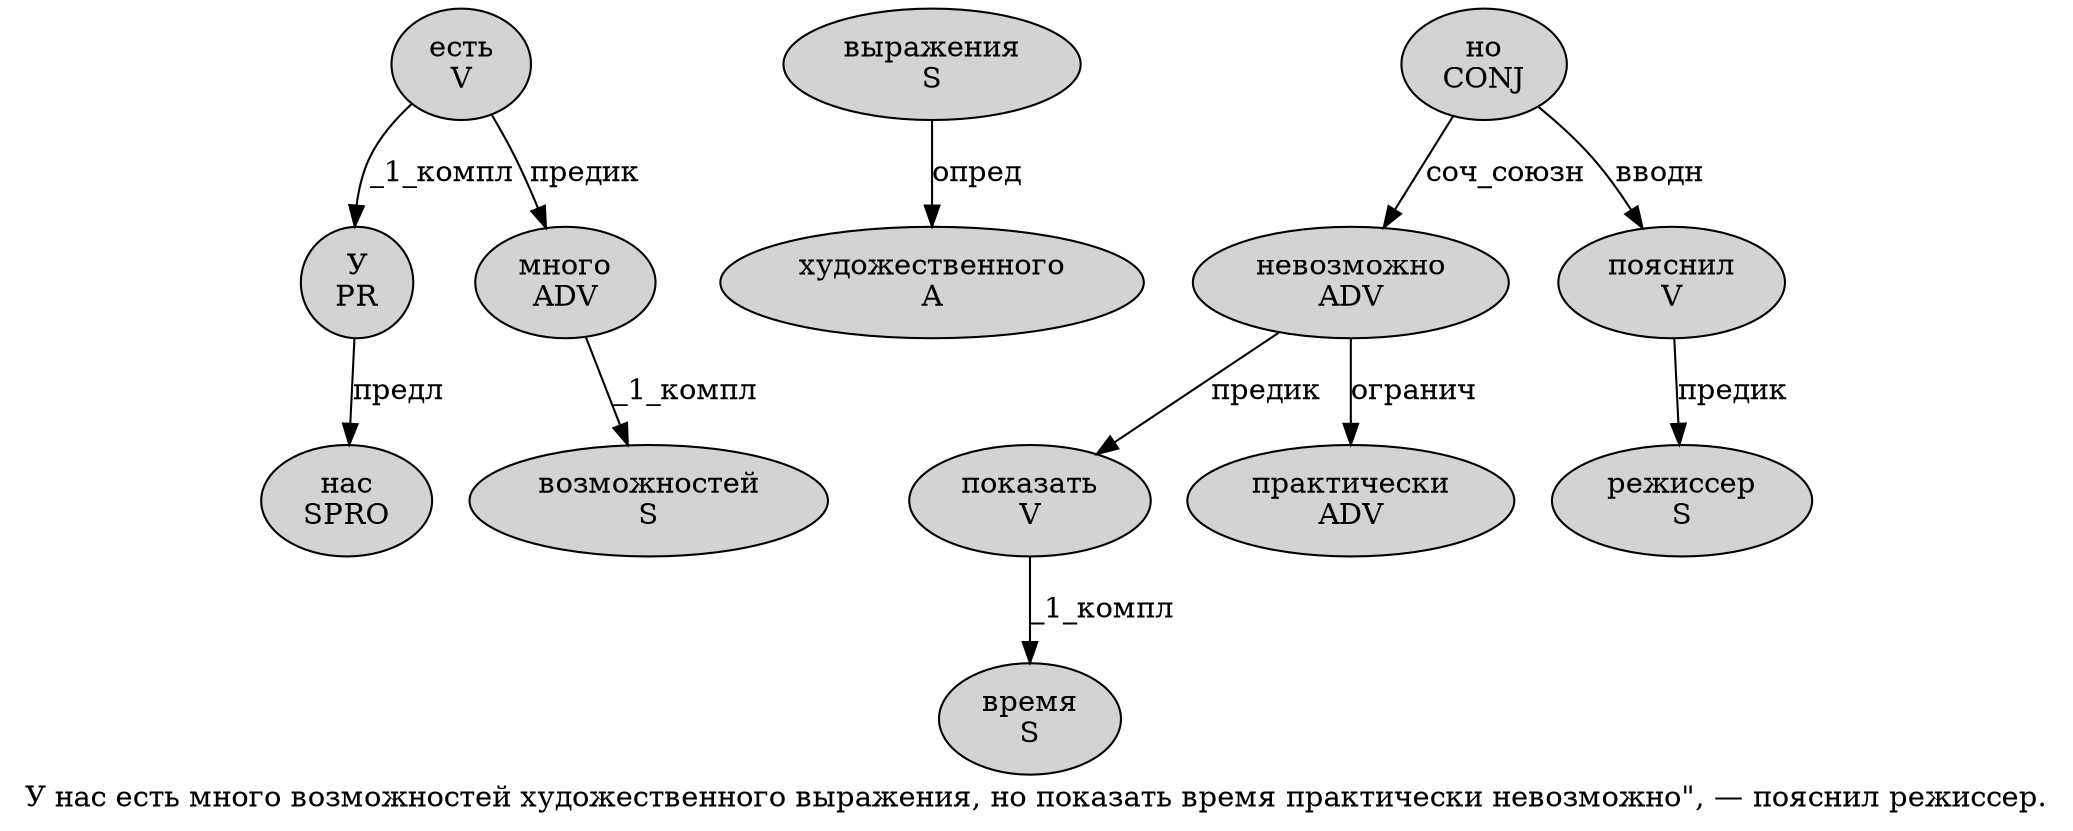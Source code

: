 digraph SENTENCE_1731 {
	graph [label="У нас есть много возможностей художественного выражения, но показать время практически невозможно\", — пояснил режиссер."]
	node [style=filled]
		0 [label="У
PR" color="" fillcolor=lightgray penwidth=1 shape=ellipse]
		1 [label="нас
SPRO" color="" fillcolor=lightgray penwidth=1 shape=ellipse]
		2 [label="есть
V" color="" fillcolor=lightgray penwidth=1 shape=ellipse]
		3 [label="много
ADV" color="" fillcolor=lightgray penwidth=1 shape=ellipse]
		4 [label="возможностей
S" color="" fillcolor=lightgray penwidth=1 shape=ellipse]
		5 [label="художественного
A" color="" fillcolor=lightgray penwidth=1 shape=ellipse]
		6 [label="выражения
S" color="" fillcolor=lightgray penwidth=1 shape=ellipse]
		8 [label="но
CONJ" color="" fillcolor=lightgray penwidth=1 shape=ellipse]
		9 [label="показать
V" color="" fillcolor=lightgray penwidth=1 shape=ellipse]
		10 [label="время
S" color="" fillcolor=lightgray penwidth=1 shape=ellipse]
		11 [label="практически
ADV" color="" fillcolor=lightgray penwidth=1 shape=ellipse]
		12 [label="невозможно
ADV" color="" fillcolor=lightgray penwidth=1 shape=ellipse]
		16 [label="пояснил
V" color="" fillcolor=lightgray penwidth=1 shape=ellipse]
		17 [label="режиссер
S" color="" fillcolor=lightgray penwidth=1 shape=ellipse]
			2 -> 0 [label="_1_компл"]
			2 -> 3 [label="предик"]
			6 -> 5 [label="опред"]
			0 -> 1 [label="предл"]
			8 -> 12 [label="соч_союзн"]
			8 -> 16 [label="вводн"]
			3 -> 4 [label="_1_компл"]
			16 -> 17 [label="предик"]
			9 -> 10 [label="_1_компл"]
			12 -> 9 [label="предик"]
			12 -> 11 [label="огранич"]
}